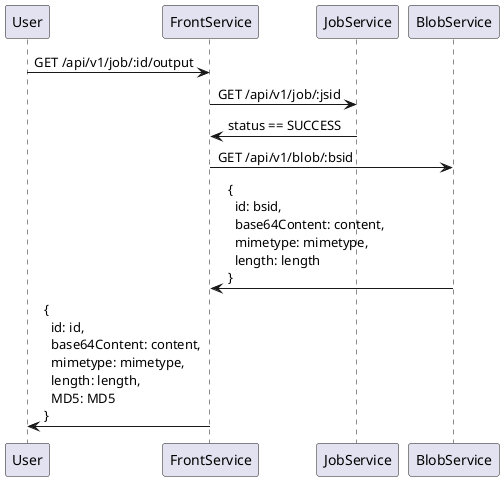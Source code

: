 @startuml
User -> FrontService: GET /api/v1/job/:id/output
FrontService -> JobService: GET /api/v1/job/:jsid
JobService -> FrontService: status == SUCCESS
FrontService -> BlobService: GET /api/v1/blob/:bsid
BlobService -> FrontService: {\n  id: bsid,\n  base64Content: content,\n  mimetype: mimetype,\n  length: length\n}
FrontService -> User: {\n  id: id,\n  base64Content: content,\n  mimetype: mimetype,\n  length: length,\n  MD5: MD5\n}
@enduml